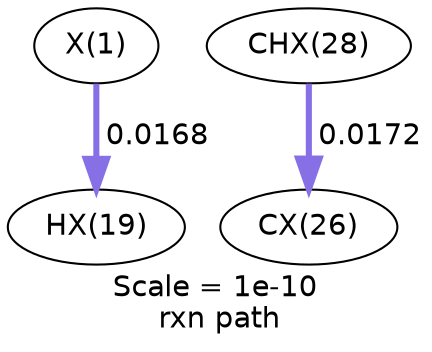 digraph reaction_paths {
center=1;
s20 -> s21[fontname="Helvetica", style="setlinewidth(2.91)", arrowsize=1.46, color="0.7, 0.517, 0.9"
, label=" 0.0168"];
s30 -> s28[fontname="Helvetica", style="setlinewidth(2.93)", arrowsize=1.47, color="0.7, 0.517, 0.9"
, label=" 0.0172"];
s20 [ fontname="Helvetica", label="X(1)"];
s21 [ fontname="Helvetica", label="HX(19)"];
s28 [ fontname="Helvetica", label="CX(26)"];
s30 [ fontname="Helvetica", label="CHX(28)"];
 label = "Scale = 1e-10\l rxn path";
 fontname = "Helvetica";
}
